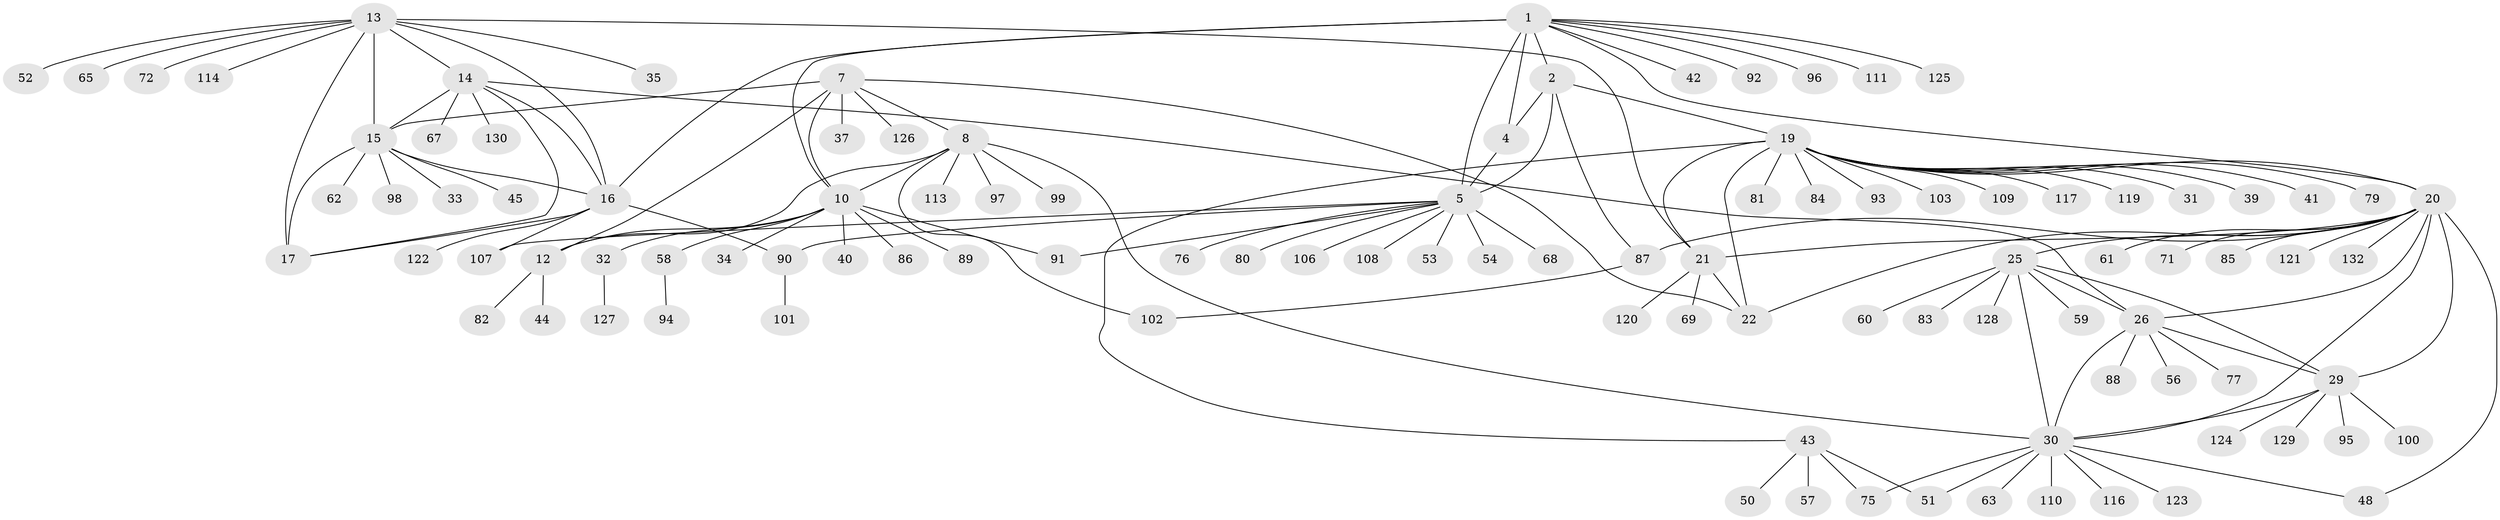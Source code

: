 // original degree distribution, {7: 0.022727272727272728, 8: 0.045454545454545456, 11: 0.022727272727272728, 6: 0.045454545454545456, 10: 0.045454545454545456, 9: 0.030303030303030304, 5: 0.007575757575757576, 13: 0.007575757575757576, 14: 0.007575757575757576, 1: 0.6287878787878788, 3: 0.03787878787878788, 2: 0.09848484848484848}
// Generated by graph-tools (version 1.1) at 2025/42/03/06/25 10:42:12]
// undirected, 105 vertices, 139 edges
graph export_dot {
graph [start="1"]
  node [color=gray90,style=filled];
  1 [super="+3"];
  2 [super="+36"];
  4 [super="+70"];
  5 [super="+6"];
  7 [super="+49"];
  8 [super="+9"];
  10 [super="+11"];
  12 [super="+104"];
  13 [super="+18"];
  14;
  15 [super="+38"];
  16 [super="+66"];
  17;
  19 [super="+23"];
  20 [super="+28"];
  21 [super="+24"];
  22 [super="+46"];
  25 [super="+27"];
  26 [super="+64"];
  29 [super="+74"];
  30 [super="+47"];
  31;
  32 [super="+105"];
  33;
  34;
  35;
  37;
  39;
  40;
  41;
  42;
  43 [super="+55"];
  44;
  45;
  48;
  50;
  51;
  52;
  53;
  54;
  56;
  57;
  58;
  59;
  60;
  61;
  62 [super="+73"];
  63;
  65;
  67 [super="+78"];
  68;
  69;
  71;
  72;
  75;
  76;
  77;
  79;
  80;
  81;
  82;
  83;
  84;
  85;
  86;
  87;
  88;
  89;
  90;
  91 [super="+112"];
  92;
  93;
  94 [super="+115"];
  95;
  96;
  97 [super="+118"];
  98;
  99;
  100;
  101;
  102;
  103;
  106;
  107;
  108;
  109;
  110;
  111;
  113;
  114;
  116;
  117;
  119;
  120 [super="+131"];
  121;
  122;
  123;
  124;
  125;
  126;
  127;
  128;
  129;
  130;
  132;
  1 -- 2 [weight=2];
  1 -- 4 [weight=2];
  1 -- 5 [weight=4];
  1 -- 10;
  1 -- 16;
  1 -- 96;
  1 -- 42;
  1 -- 111;
  1 -- 20;
  1 -- 92;
  1 -- 125;
  2 -- 4;
  2 -- 5 [weight=2];
  2 -- 87;
  2 -- 19;
  4 -- 5 [weight=2];
  5 -- 54;
  5 -- 68;
  5 -- 90;
  5 -- 106;
  5 -- 108;
  5 -- 107;
  5 -- 76;
  5 -- 80;
  5 -- 53;
  5 -- 91;
  7 -- 8 [weight=2];
  7 -- 10 [weight=2];
  7 -- 12;
  7 -- 15;
  7 -- 22;
  7 -- 37;
  7 -- 126;
  8 -- 10 [weight=4];
  8 -- 12 [weight=2];
  8 -- 97;
  8 -- 99;
  8 -- 102;
  8 -- 113;
  8 -- 30;
  10 -- 12 [weight=2];
  10 -- 32;
  10 -- 91;
  10 -- 34;
  10 -- 40;
  10 -- 86;
  10 -- 89;
  10 -- 58;
  12 -- 44;
  12 -- 82;
  13 -- 14 [weight=2];
  13 -- 15 [weight=2];
  13 -- 16 [weight=2];
  13 -- 17 [weight=2];
  13 -- 35;
  13 -- 52;
  13 -- 65;
  13 -- 114;
  13 -- 72;
  13 -- 21;
  14 -- 15;
  14 -- 16;
  14 -- 17;
  14 -- 26;
  14 -- 67;
  14 -- 130;
  15 -- 16;
  15 -- 17;
  15 -- 33;
  15 -- 45;
  15 -- 62;
  15 -- 98;
  16 -- 17;
  16 -- 90;
  16 -- 107;
  16 -- 122;
  19 -- 20 [weight=2];
  19 -- 21 [weight=4];
  19 -- 22 [weight=2];
  19 -- 41;
  19 -- 79;
  19 -- 81;
  19 -- 93;
  19 -- 103;
  19 -- 109;
  19 -- 117;
  19 -- 119;
  19 -- 39;
  19 -- 43;
  19 -- 84;
  19 -- 31;
  20 -- 21 [weight=2];
  20 -- 22;
  20 -- 48;
  20 -- 61;
  20 -- 71;
  20 -- 121;
  20 -- 132;
  20 -- 85;
  20 -- 87;
  20 -- 25 [weight=2];
  20 -- 26;
  20 -- 29;
  20 -- 30;
  21 -- 22 [weight=2];
  21 -- 69;
  21 -- 120;
  25 -- 26 [weight=2];
  25 -- 29 [weight=2];
  25 -- 30 [weight=2];
  25 -- 60;
  25 -- 128;
  25 -- 83;
  25 -- 59;
  26 -- 29;
  26 -- 30;
  26 -- 56;
  26 -- 77;
  26 -- 88;
  29 -- 30;
  29 -- 100;
  29 -- 129;
  29 -- 124;
  29 -- 95;
  30 -- 48;
  30 -- 51;
  30 -- 63;
  30 -- 75;
  30 -- 110;
  30 -- 116;
  30 -- 123;
  32 -- 127;
  43 -- 50;
  43 -- 51;
  43 -- 57;
  43 -- 75;
  58 -- 94;
  87 -- 102;
  90 -- 101;
}
